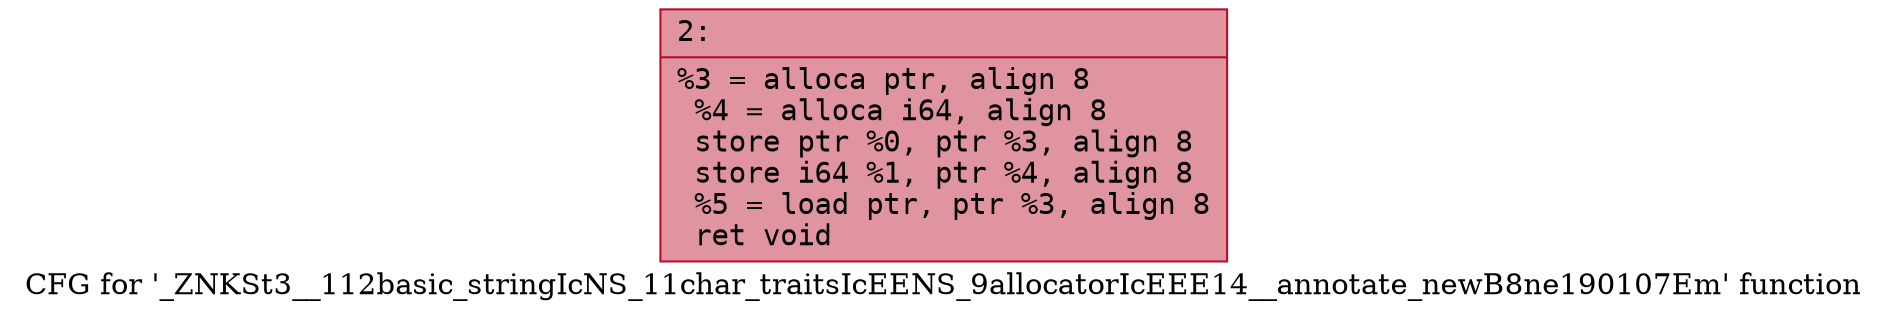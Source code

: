 digraph "CFG for '_ZNKSt3__112basic_stringIcNS_11char_traitsIcEENS_9allocatorIcEEE14__annotate_newB8ne190107Em' function" {
	label="CFG for '_ZNKSt3__112basic_stringIcNS_11char_traitsIcEENS_9allocatorIcEEE14__annotate_newB8ne190107Em' function";

	Node0x600000d02670 [shape=record,color="#b70d28ff", style=filled, fillcolor="#b70d2870" fontname="Courier",label="{2:\l|  %3 = alloca ptr, align 8\l  %4 = alloca i64, align 8\l  store ptr %0, ptr %3, align 8\l  store i64 %1, ptr %4, align 8\l  %5 = load ptr, ptr %3, align 8\l  ret void\l}"];
}
